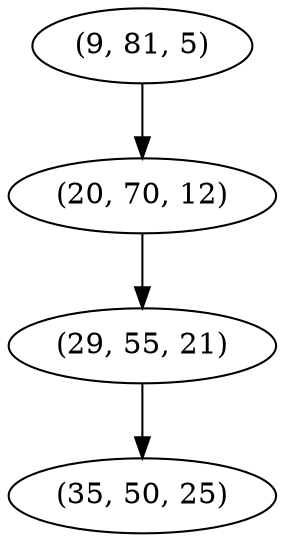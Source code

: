 digraph tree {
    "(9, 81, 5)";
    "(20, 70, 12)";
    "(29, 55, 21)";
    "(35, 50, 25)";
    "(9, 81, 5)" -> "(20, 70, 12)";
    "(20, 70, 12)" -> "(29, 55, 21)";
    "(29, 55, 21)" -> "(35, 50, 25)";
}
